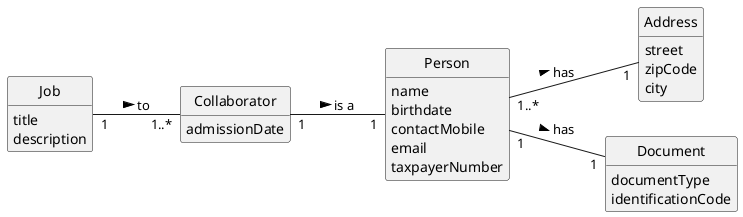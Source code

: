 @startuml
skinparam monochrome true
skinparam packageStyle rectangle
skinparam shadowing false

left to right direction

skinparam classAttributeIconSize 0

hide circle
hide methods


class Job {
    title
    description
}

class Collaborator {
    admissionDate
}

class Person {
    name
    birthdate
    contactMobile
    email
    taxpayerNumber
}

class Address{
    street
    zipCode
    city

}

class Document{
  documentType
  identificationCode
}

' Relationships
Person "1..*" -- "1" Address: has  >
Collaborator "1" -- "1" Person: is a >
Person  "1" -- "1"  Document : has >
Job "1" -- "1..*" Collaborator : to >

@enduml
